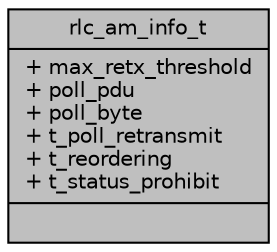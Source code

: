 digraph "rlc_am_info_t"
{
 // LATEX_PDF_SIZE
  edge [fontname="Helvetica",fontsize="10",labelfontname="Helvetica",labelfontsize="10"];
  node [fontname="Helvetica",fontsize="10",shape=record];
  Node1 [label="{rlc_am_info_t\n|+ max_retx_threshold\l+ poll_pdu\l+ poll_byte\l+ t_poll_retransmit\l+ t_reordering\l+ t_status_prohibit\l|}",height=0.2,width=0.4,color="black", fillcolor="grey75", style="filled", fontcolor="black",tooltip="Structure containing RLC AM configuration parameters."];
}
